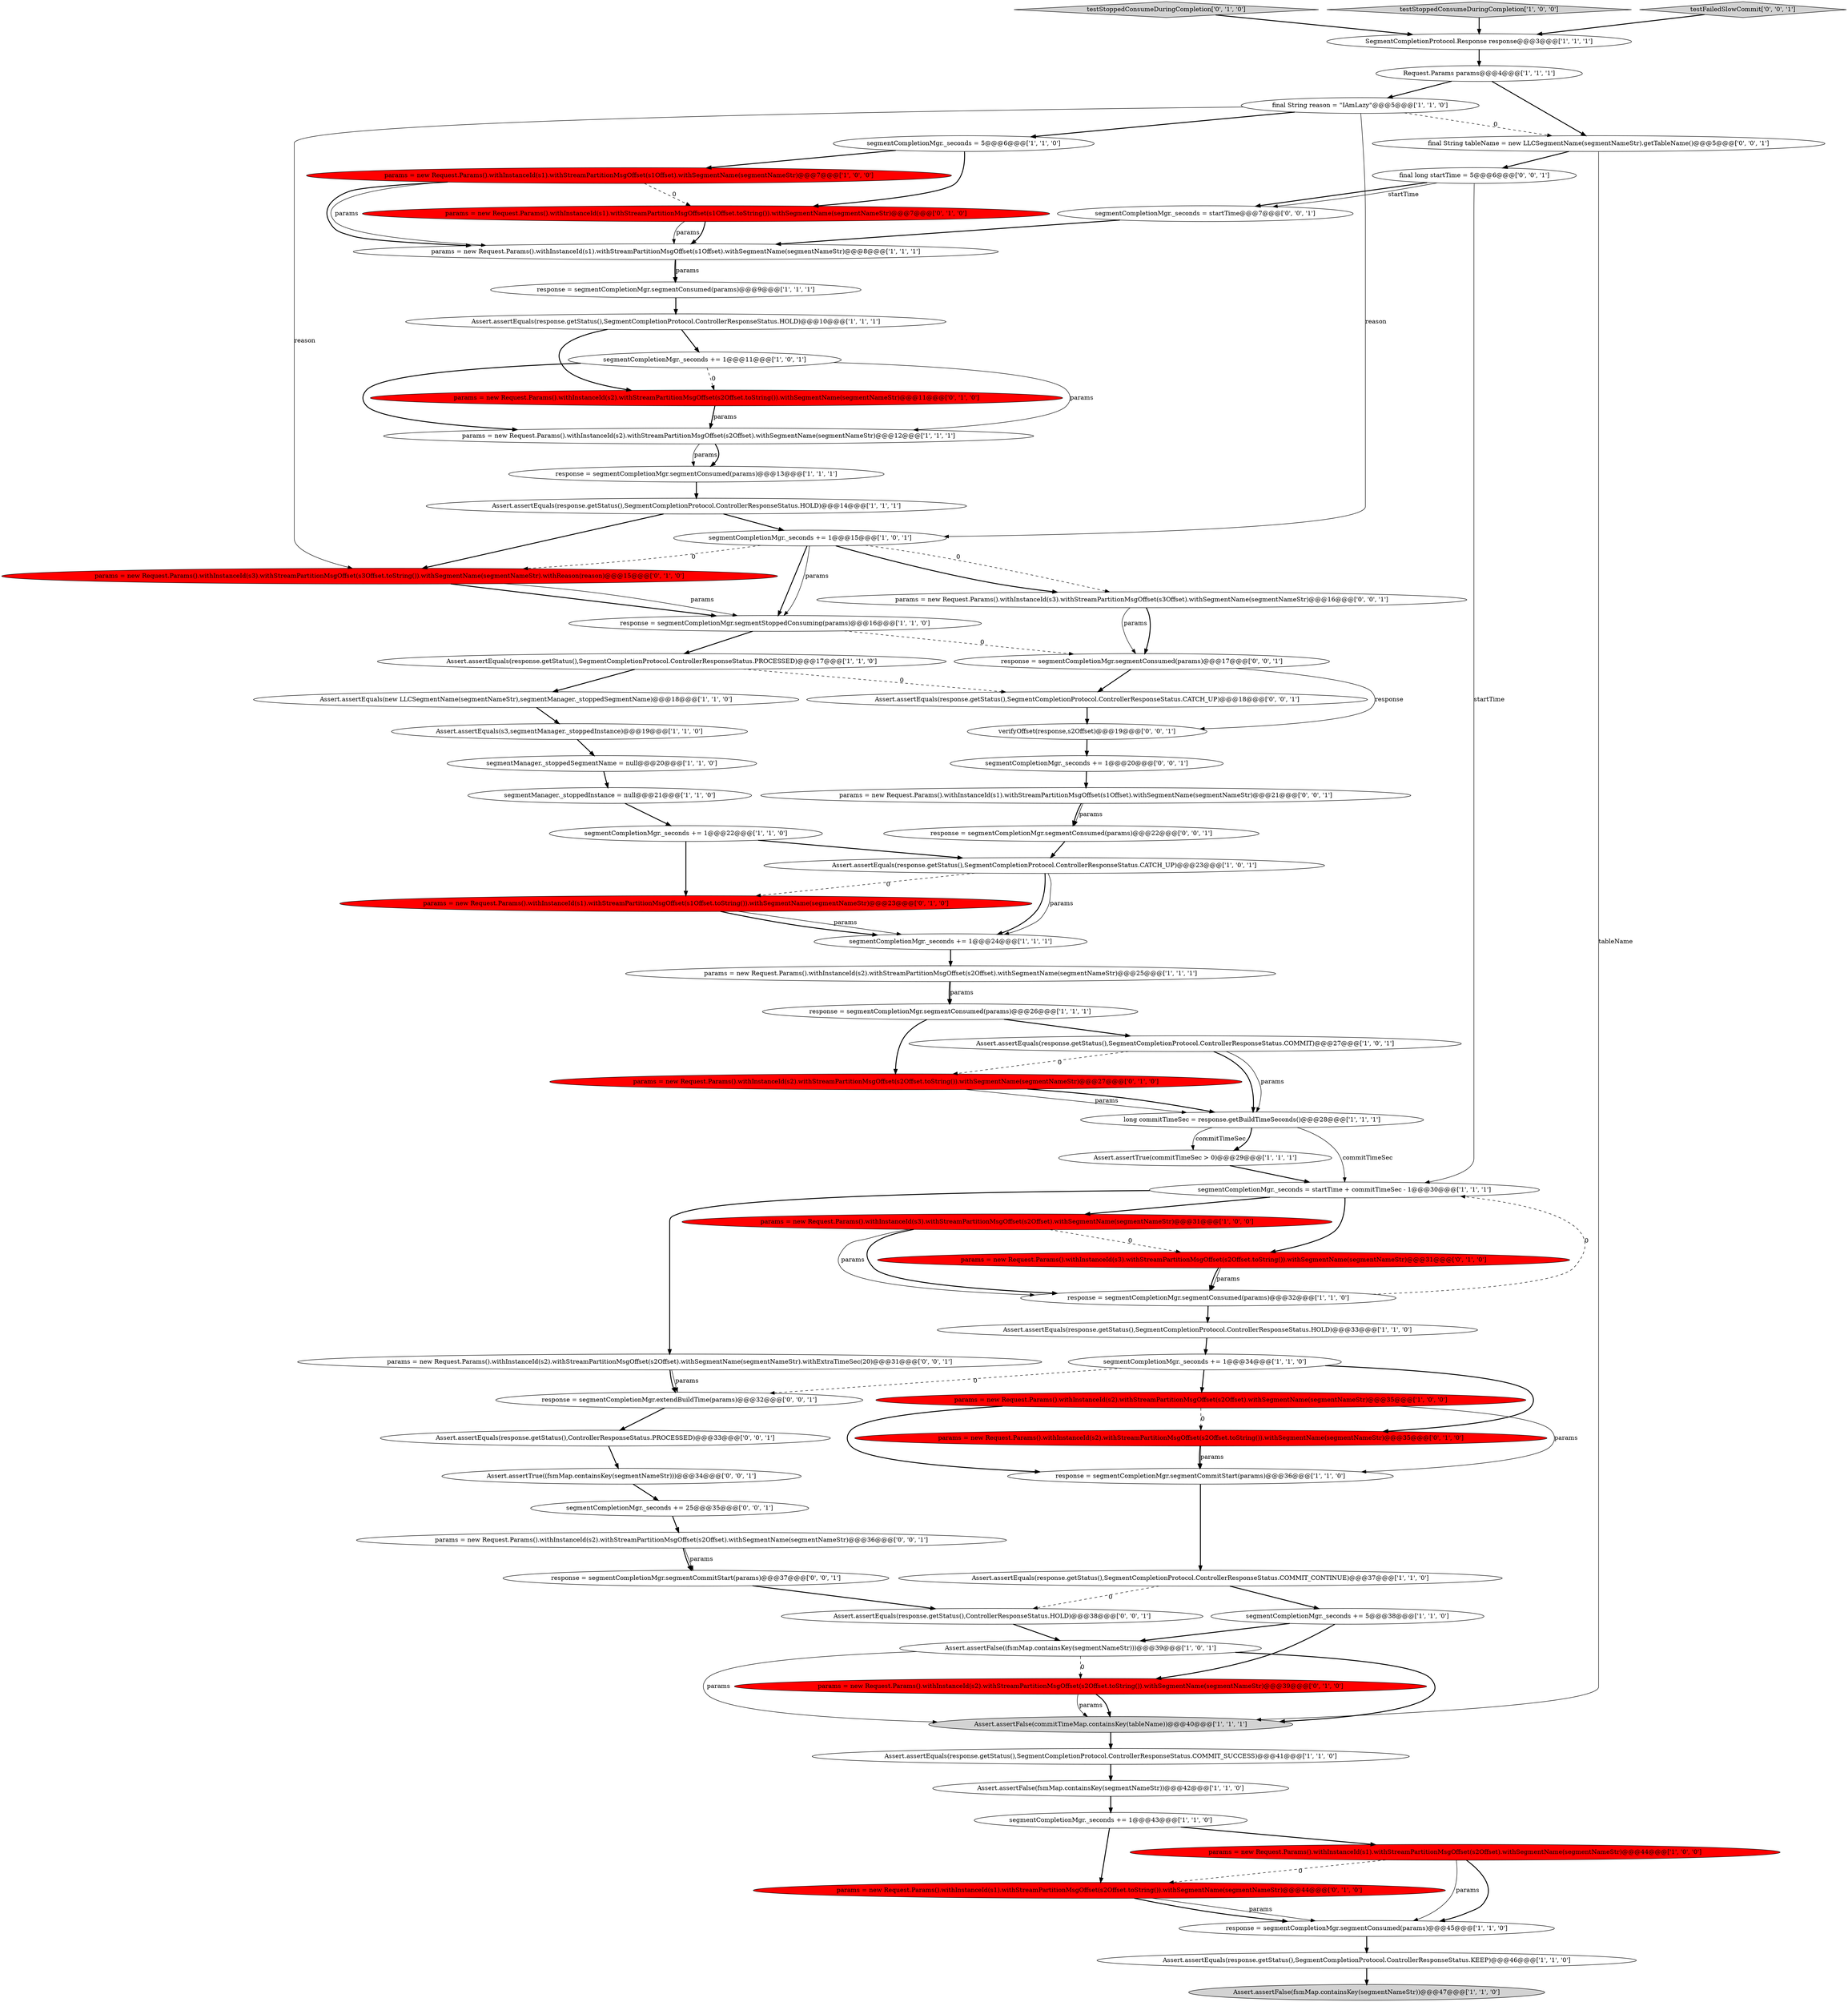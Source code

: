 digraph {
18 [style = filled, label = "response = segmentCompletionMgr.segmentConsumed(params)@@@9@@@['1', '1', '1']", fillcolor = white, shape = ellipse image = "AAA0AAABBB1BBB"];
46 [style = filled, label = "params = new Request.Params().withInstanceId(s2).withStreamPartitionMsgOffset(s2Offset.toString()).withSegmentName(segmentNameStr)@@@27@@@['0', '1', '0']", fillcolor = red, shape = ellipse image = "AAA1AAABBB2BBB"];
49 [style = filled, label = "params = new Request.Params().withInstanceId(s1).withStreamPartitionMsgOffset(s2Offset.toString()).withSegmentName(segmentNameStr)@@@44@@@['0', '1', '0']", fillcolor = red, shape = ellipse image = "AAA1AAABBB2BBB"];
55 [style = filled, label = "params = new Request.Params().withInstanceId(s1).withStreamPartitionMsgOffset(s1Offset.toString()).withSegmentName(segmentNameStr)@@@23@@@['0', '1', '0']", fillcolor = red, shape = ellipse image = "AAA1AAABBB2BBB"];
64 [style = filled, label = "segmentCompletionMgr._seconds += 25@@@35@@@['0', '0', '1']", fillcolor = white, shape = ellipse image = "AAA0AAABBB3BBB"];
74 [style = filled, label = "response = segmentCompletionMgr.extendBuildTime(params)@@@32@@@['0', '0', '1']", fillcolor = white, shape = ellipse image = "AAA0AAABBB3BBB"];
50 [style = filled, label = "testStoppedConsumeDuringCompletion['0', '1', '0']", fillcolor = lightgray, shape = diamond image = "AAA0AAABBB2BBB"];
51 [style = filled, label = "params = new Request.Params().withInstanceId(s1).withStreamPartitionMsgOffset(s1Offset.toString()).withSegmentName(segmentNameStr)@@@7@@@['0', '1', '0']", fillcolor = red, shape = ellipse image = "AAA1AAABBB2BBB"];
4 [style = filled, label = "Assert.assertEquals(new LLCSegmentName(segmentNameStr),segmentManager._stoppedSegmentName)@@@18@@@['1', '1', '0']", fillcolor = white, shape = ellipse image = "AAA0AAABBB1BBB"];
67 [style = filled, label = "final String tableName = new LLCSegmentName(segmentNameStr).getTableName()@@@5@@@['0', '0', '1']", fillcolor = white, shape = ellipse image = "AAA0AAABBB3BBB"];
42 [style = filled, label = "long commitTimeSec = response.getBuildTimeSeconds()@@@28@@@['1', '1', '1']", fillcolor = white, shape = ellipse image = "AAA0AAABBB1BBB"];
0 [style = filled, label = "params = new Request.Params().withInstanceId(s1).withStreamPartitionMsgOffset(s1Offset).withSegmentName(segmentNameStr)@@@7@@@['1', '0', '0']", fillcolor = red, shape = ellipse image = "AAA1AAABBB1BBB"];
22 [style = filled, label = "Assert.assertFalse(commitTimeMap.containsKey(tableName))@@@40@@@['1', '1', '1']", fillcolor = lightgray, shape = ellipse image = "AAA0AAABBB1BBB"];
44 [style = filled, label = "response = segmentCompletionMgr.segmentCommitStart(params)@@@36@@@['1', '1', '0']", fillcolor = white, shape = ellipse image = "AAA0AAABBB1BBB"];
52 [style = filled, label = "params = new Request.Params().withInstanceId(s2).withStreamPartitionMsgOffset(s2Offset.toString()).withSegmentName(segmentNameStr)@@@11@@@['0', '1', '0']", fillcolor = red, shape = ellipse image = "AAA1AAABBB2BBB"];
71 [style = filled, label = "segmentCompletionMgr._seconds = startTime@@@7@@@['0', '0', '1']", fillcolor = white, shape = ellipse image = "AAA0AAABBB3BBB"];
27 [style = filled, label = "segmentCompletionMgr._seconds = 5@@@6@@@['1', '1', '0']", fillcolor = white, shape = ellipse image = "AAA0AAABBB1BBB"];
21 [style = filled, label = "segmentCompletionMgr._seconds += 5@@@38@@@['1', '1', '0']", fillcolor = white, shape = ellipse image = "AAA0AAABBB1BBB"];
10 [style = filled, label = "params = new Request.Params().withInstanceId(s2).withStreamPartitionMsgOffset(s2Offset).withSegmentName(segmentNameStr)@@@35@@@['1', '0', '0']", fillcolor = red, shape = ellipse image = "AAA1AAABBB1BBB"];
69 [style = filled, label = "response = segmentCompletionMgr.segmentConsumed(params)@@@17@@@['0', '0', '1']", fillcolor = white, shape = ellipse image = "AAA0AAABBB3BBB"];
29 [style = filled, label = "Assert.assertEquals(response.getStatus(),SegmentCompletionProtocol.ControllerResponseStatus.HOLD)@@@33@@@['1', '1', '0']", fillcolor = white, shape = ellipse image = "AAA0AAABBB1BBB"];
24 [style = filled, label = "segmentCompletionMgr._seconds += 1@@@11@@@['1', '0', '1']", fillcolor = white, shape = ellipse image = "AAA0AAABBB1BBB"];
23 [style = filled, label = "Assert.assertEquals(s3,segmentManager._stoppedInstance)@@@19@@@['1', '1', '0']", fillcolor = white, shape = ellipse image = "AAA0AAABBB1BBB"];
40 [style = filled, label = "segmentCompletionMgr._seconds += 1@@@43@@@['1', '1', '0']", fillcolor = white, shape = ellipse image = "AAA0AAABBB1BBB"];
13 [style = filled, label = "params = new Request.Params().withInstanceId(s2).withStreamPartitionMsgOffset(s2Offset).withSegmentName(segmentNameStr)@@@12@@@['1', '1', '1']", fillcolor = white, shape = ellipse image = "AAA0AAABBB1BBB"];
34 [style = filled, label = "segmentManager._stoppedSegmentName = null@@@20@@@['1', '1', '0']", fillcolor = white, shape = ellipse image = "AAA0AAABBB1BBB"];
63 [style = filled, label = "response = segmentCompletionMgr.segmentCommitStart(params)@@@37@@@['0', '0', '1']", fillcolor = white, shape = ellipse image = "AAA0AAABBB3BBB"];
72 [style = filled, label = "Assert.assertEquals(response.getStatus(),ControllerResponseStatus.PROCESSED)@@@33@@@['0', '0', '1']", fillcolor = white, shape = ellipse image = "AAA0AAABBB3BBB"];
17 [style = filled, label = "SegmentCompletionProtocol.Response response@@@3@@@['1', '1', '1']", fillcolor = white, shape = ellipse image = "AAA0AAABBB1BBB"];
70 [style = filled, label = "verifyOffset(response,s2Offset)@@@19@@@['0', '0', '1']", fillcolor = white, shape = ellipse image = "AAA0AAABBB3BBB"];
43 [style = filled, label = "Assert.assertEquals(response.getStatus(),SegmentCompletionProtocol.ControllerResponseStatus.HOLD)@@@14@@@['1', '1', '1']", fillcolor = white, shape = ellipse image = "AAA0AAABBB1BBB"];
30 [style = filled, label = "Assert.assertEquals(response.getStatus(),SegmentCompletionProtocol.ControllerResponseStatus.COMMIT)@@@27@@@['1', '0', '1']", fillcolor = white, shape = ellipse image = "AAA0AAABBB1BBB"];
41 [style = filled, label = "segmentManager._stoppedInstance = null@@@21@@@['1', '1', '0']", fillcolor = white, shape = ellipse image = "AAA0AAABBB1BBB"];
3 [style = filled, label = "Assert.assertFalse((fsmMap.containsKey(segmentNameStr)))@@@39@@@['1', '0', '1']", fillcolor = white, shape = ellipse image = "AAA0AAABBB1BBB"];
33 [style = filled, label = "response = segmentCompletionMgr.segmentConsumed(params)@@@45@@@['1', '1', '0']", fillcolor = white, shape = ellipse image = "AAA0AAABBB1BBB"];
35 [style = filled, label = "segmentCompletionMgr._seconds += 1@@@24@@@['1', '1', '1']", fillcolor = white, shape = ellipse image = "AAA0AAABBB1BBB"];
9 [style = filled, label = "segmentCompletionMgr._seconds += 1@@@34@@@['1', '1', '0']", fillcolor = white, shape = ellipse image = "AAA0AAABBB1BBB"];
39 [style = filled, label = "Assert.assertFalse(fsmMap.containsKey(segmentNameStr))@@@47@@@['1', '1', '0']", fillcolor = lightgray, shape = ellipse image = "AAA0AAABBB1BBB"];
53 [style = filled, label = "params = new Request.Params().withInstanceId(s3).withStreamPartitionMsgOffset(s2Offset.toString()).withSegmentName(segmentNameStr)@@@31@@@['0', '1', '0']", fillcolor = red, shape = ellipse image = "AAA1AAABBB2BBB"];
54 [style = filled, label = "params = new Request.Params().withInstanceId(s2).withStreamPartitionMsgOffset(s2Offset.toString()).withSegmentName(segmentNameStr)@@@39@@@['0', '1', '0']", fillcolor = red, shape = ellipse image = "AAA1AAABBB2BBB"];
8 [style = filled, label = "segmentCompletionMgr._seconds += 1@@@15@@@['1', '0', '1']", fillcolor = white, shape = ellipse image = "AAA0AAABBB1BBB"];
15 [style = filled, label = "Assert.assertEquals(response.getStatus(),SegmentCompletionProtocol.ControllerResponseStatus.COMMIT_CONTINUE)@@@37@@@['1', '1', '0']", fillcolor = white, shape = ellipse image = "AAA0AAABBB1BBB"];
25 [style = filled, label = "params = new Request.Params().withInstanceId(s2).withStreamPartitionMsgOffset(s2Offset).withSegmentName(segmentNameStr)@@@25@@@['1', '1', '1']", fillcolor = white, shape = ellipse image = "AAA0AAABBB1BBB"];
45 [style = filled, label = "params = new Request.Params().withInstanceId(s1).withStreamPartitionMsgOffset(s2Offset).withSegmentName(segmentNameStr)@@@44@@@['1', '0', '0']", fillcolor = red, shape = ellipse image = "AAA1AAABBB1BBB"];
6 [style = filled, label = "segmentCompletionMgr._seconds += 1@@@22@@@['1', '1', '0']", fillcolor = white, shape = ellipse image = "AAA0AAABBB1BBB"];
59 [style = filled, label = "params = new Request.Params().withInstanceId(s2).withStreamPartitionMsgOffset(s2Offset).withSegmentName(segmentNameStr).withExtraTimeSec(20)@@@31@@@['0', '0', '1']", fillcolor = white, shape = ellipse image = "AAA0AAABBB3BBB"];
62 [style = filled, label = "Assert.assertTrue((fsmMap.containsKey(segmentNameStr)))@@@34@@@['0', '0', '1']", fillcolor = white, shape = ellipse image = "AAA0AAABBB3BBB"];
5 [style = filled, label = "params = new Request.Params().withInstanceId(s3).withStreamPartitionMsgOffset(s2Offset).withSegmentName(segmentNameStr)@@@31@@@['1', '0', '0']", fillcolor = red, shape = ellipse image = "AAA1AAABBB1BBB"];
16 [style = filled, label = "Assert.assertEquals(response.getStatus(),SegmentCompletionProtocol.ControllerResponseStatus.KEEP)@@@46@@@['1', '1', '0']", fillcolor = white, shape = ellipse image = "AAA0AAABBB1BBB"];
11 [style = filled, label = "params = new Request.Params().withInstanceId(s1).withStreamPartitionMsgOffset(s1Offset).withSegmentName(segmentNameStr)@@@8@@@['1', '1', '1']", fillcolor = white, shape = ellipse image = "AAA0AAABBB1BBB"];
19 [style = filled, label = "Assert.assertEquals(response.getStatus(),SegmentCompletionProtocol.ControllerResponseStatus.COMMIT_SUCCESS)@@@41@@@['1', '1', '0']", fillcolor = white, shape = ellipse image = "AAA0AAABBB1BBB"];
20 [style = filled, label = "segmentCompletionMgr._seconds = startTime + commitTimeSec - 1@@@30@@@['1', '1', '1']", fillcolor = white, shape = ellipse image = "AAA0AAABBB1BBB"];
47 [style = filled, label = "params = new Request.Params().withInstanceId(s3).withStreamPartitionMsgOffset(s3Offset.toString()).withSegmentName(segmentNameStr).withReason(reason)@@@15@@@['0', '1', '0']", fillcolor = red, shape = ellipse image = "AAA1AAABBB2BBB"];
60 [style = filled, label = "Assert.assertEquals(response.getStatus(),ControllerResponseStatus.HOLD)@@@38@@@['0', '0', '1']", fillcolor = white, shape = ellipse image = "AAA0AAABBB3BBB"];
68 [style = filled, label = "params = new Request.Params().withInstanceId(s2).withStreamPartitionMsgOffset(s2Offset).withSegmentName(segmentNameStr)@@@36@@@['0', '0', '1']", fillcolor = white, shape = ellipse image = "AAA0AAABBB3BBB"];
73 [style = filled, label = "params = new Request.Params().withInstanceId(s3).withStreamPartitionMsgOffset(s3Offset).withSegmentName(segmentNameStr)@@@16@@@['0', '0', '1']", fillcolor = white, shape = ellipse image = "AAA0AAABBB3BBB"];
38 [style = filled, label = "Assert.assertTrue(commitTimeSec > 0)@@@29@@@['1', '1', '1']", fillcolor = white, shape = ellipse image = "AAA0AAABBB1BBB"];
56 [style = filled, label = "segmentCompletionMgr._seconds += 1@@@20@@@['0', '0', '1']", fillcolor = white, shape = ellipse image = "AAA0AAABBB3BBB"];
58 [style = filled, label = "params = new Request.Params().withInstanceId(s1).withStreamPartitionMsgOffset(s1Offset).withSegmentName(segmentNameStr)@@@21@@@['0', '0', '1']", fillcolor = white, shape = ellipse image = "AAA0AAABBB3BBB"];
14 [style = filled, label = "Assert.assertFalse(fsmMap.containsKey(segmentNameStr))@@@42@@@['1', '1', '0']", fillcolor = white, shape = ellipse image = "AAA0AAABBB1BBB"];
2 [style = filled, label = "Assert.assertEquals(response.getStatus(),SegmentCompletionProtocol.ControllerResponseStatus.PROCESSED)@@@17@@@['1', '1', '0']", fillcolor = white, shape = ellipse image = "AAA0AAABBB1BBB"];
37 [style = filled, label = "response = segmentCompletionMgr.segmentConsumed(params)@@@26@@@['1', '1', '1']", fillcolor = white, shape = ellipse image = "AAA0AAABBB1BBB"];
12 [style = filled, label = "Assert.assertEquals(response.getStatus(),SegmentCompletionProtocol.ControllerResponseStatus.HOLD)@@@10@@@['1', '1', '1']", fillcolor = white, shape = ellipse image = "AAA0AAABBB1BBB"];
28 [style = filled, label = "final String reason = \"IAmLazy\"@@@5@@@['1', '1', '0']", fillcolor = white, shape = ellipse image = "AAA0AAABBB1BBB"];
36 [style = filled, label = "Assert.assertEquals(response.getStatus(),SegmentCompletionProtocol.ControllerResponseStatus.CATCH_UP)@@@23@@@['1', '0', '1']", fillcolor = white, shape = ellipse image = "AAA0AAABBB1BBB"];
61 [style = filled, label = "response = segmentCompletionMgr.segmentConsumed(params)@@@22@@@['0', '0', '1']", fillcolor = white, shape = ellipse image = "AAA0AAABBB3BBB"];
48 [style = filled, label = "params = new Request.Params().withInstanceId(s2).withStreamPartitionMsgOffset(s2Offset.toString()).withSegmentName(segmentNameStr)@@@35@@@['0', '1', '0']", fillcolor = red, shape = ellipse image = "AAA1AAABBB2BBB"];
31 [style = filled, label = "testStoppedConsumeDuringCompletion['1', '0', '0']", fillcolor = lightgray, shape = diamond image = "AAA0AAABBB1BBB"];
26 [style = filled, label = "response = segmentCompletionMgr.segmentConsumed(params)@@@32@@@['1', '1', '0']", fillcolor = white, shape = ellipse image = "AAA0AAABBB1BBB"];
57 [style = filled, label = "final long startTime = 5@@@6@@@['0', '0', '1']", fillcolor = white, shape = ellipse image = "AAA0AAABBB3BBB"];
1 [style = filled, label = "response = segmentCompletionMgr.segmentStoppedConsuming(params)@@@16@@@['1', '1', '0']", fillcolor = white, shape = ellipse image = "AAA0AAABBB1BBB"];
65 [style = filled, label = "testFailedSlowCommit['0', '0', '1']", fillcolor = lightgray, shape = diamond image = "AAA0AAABBB3BBB"];
7 [style = filled, label = "response = segmentCompletionMgr.segmentConsumed(params)@@@13@@@['1', '1', '1']", fillcolor = white, shape = ellipse image = "AAA0AAABBB1BBB"];
32 [style = filled, label = "Request.Params params@@@4@@@['1', '1', '1']", fillcolor = white, shape = ellipse image = "AAA0AAABBB1BBB"];
66 [style = filled, label = "Assert.assertEquals(response.getStatus(),SegmentCompletionProtocol.ControllerResponseStatus.CATCH_UP)@@@18@@@['0', '0', '1']", fillcolor = white, shape = ellipse image = "AAA0AAABBB3BBB"];
40->49 [style = bold, label=""];
8->73 [style = dashed, label="0"];
71->11 [style = bold, label=""];
65->17 [style = bold, label=""];
74->72 [style = bold, label=""];
15->21 [style = bold, label=""];
45->33 [style = bold, label=""];
21->54 [style = bold, label=""];
44->15 [style = bold, label=""];
51->11 [style = solid, label="params"];
53->26 [style = solid, label="params"];
15->60 [style = dashed, label="0"];
9->10 [style = bold, label=""];
2->66 [style = dashed, label="0"];
52->13 [style = bold, label=""];
8->1 [style = bold, label=""];
32->67 [style = bold, label=""];
3->22 [style = solid, label="params"];
67->22 [style = solid, label="tableName"];
9->74 [style = dashed, label="0"];
24->52 [style = dashed, label="0"];
43->8 [style = bold, label=""];
0->51 [style = dashed, label="0"];
7->43 [style = bold, label=""];
67->57 [style = bold, label=""];
45->33 [style = solid, label="params"];
10->44 [style = solid, label="params"];
27->51 [style = bold, label=""];
51->11 [style = bold, label=""];
0->11 [style = solid, label="params"];
21->3 [style = bold, label=""];
46->42 [style = solid, label="params"];
46->42 [style = bold, label=""];
52->13 [style = solid, label="params"];
3->54 [style = dashed, label="0"];
33->16 [style = bold, label=""];
27->0 [style = bold, label=""];
68->63 [style = solid, label="params"];
55->35 [style = solid, label="params"];
42->38 [style = solid, label="commitTimeSec"];
30->46 [style = dashed, label="0"];
30->42 [style = bold, label=""];
8->1 [style = solid, label="params"];
25->37 [style = solid, label="params"];
18->12 [style = bold, label=""];
9->48 [style = bold, label=""];
57->71 [style = bold, label=""];
41->6 [style = bold, label=""];
48->44 [style = bold, label=""];
73->69 [style = bold, label=""];
2->4 [style = bold, label=""];
11->18 [style = bold, label=""];
73->69 [style = solid, label="params"];
56->58 [style = bold, label=""];
43->47 [style = bold, label=""];
37->46 [style = bold, label=""];
48->44 [style = solid, label="params"];
10->44 [style = bold, label=""];
25->37 [style = bold, label=""];
16->39 [style = bold, label=""];
28->67 [style = dashed, label="0"];
36->35 [style = bold, label=""];
55->35 [style = bold, label=""];
36->55 [style = dashed, label="0"];
42->38 [style = bold, label=""];
4->23 [style = bold, label=""];
24->13 [style = bold, label=""];
47->1 [style = bold, label=""];
24->13 [style = solid, label="params"];
59->74 [style = solid, label="params"];
38->20 [style = bold, label=""];
66->70 [style = bold, label=""];
58->61 [style = bold, label=""];
22->19 [style = bold, label=""];
69->70 [style = solid, label="response"];
37->30 [style = bold, label=""];
50->17 [style = bold, label=""];
68->63 [style = bold, label=""];
5->26 [style = bold, label=""];
0->11 [style = bold, label=""];
57->71 [style = solid, label="startTime"];
8->73 [style = bold, label=""];
12->24 [style = bold, label=""];
54->22 [style = bold, label=""];
61->36 [style = bold, label=""];
42->20 [style = solid, label="commitTimeSec"];
35->25 [style = bold, label=""];
6->55 [style = bold, label=""];
60->3 [style = bold, label=""];
63->60 [style = bold, label=""];
19->14 [style = bold, label=""];
58->61 [style = solid, label="params"];
53->26 [style = bold, label=""];
28->47 [style = solid, label="reason"];
13->7 [style = solid, label="params"];
54->22 [style = solid, label="params"];
1->2 [style = bold, label=""];
70->56 [style = bold, label=""];
31->17 [style = bold, label=""];
69->66 [style = bold, label=""];
26->20 [style = dashed, label="0"];
57->20 [style = solid, label="startTime"];
49->33 [style = solid, label="params"];
72->62 [style = bold, label=""];
8->47 [style = dashed, label="0"];
11->18 [style = solid, label="params"];
1->69 [style = dashed, label="0"];
26->29 [style = bold, label=""];
29->9 [style = bold, label=""];
34->41 [style = bold, label=""];
62->64 [style = bold, label=""];
17->32 [style = bold, label=""];
20->53 [style = bold, label=""];
59->74 [style = bold, label=""];
3->22 [style = bold, label=""];
45->49 [style = dashed, label="0"];
6->36 [style = bold, label=""];
5->53 [style = dashed, label="0"];
20->5 [style = bold, label=""];
47->1 [style = solid, label="params"];
13->7 [style = bold, label=""];
36->35 [style = solid, label="params"];
20->59 [style = bold, label=""];
5->26 [style = solid, label="params"];
64->68 [style = bold, label=""];
49->33 [style = bold, label=""];
10->48 [style = dashed, label="0"];
23->34 [style = bold, label=""];
30->42 [style = solid, label="params"];
12->52 [style = bold, label=""];
40->45 [style = bold, label=""];
28->27 [style = bold, label=""];
32->28 [style = bold, label=""];
28->8 [style = solid, label="reason"];
14->40 [style = bold, label=""];
}
